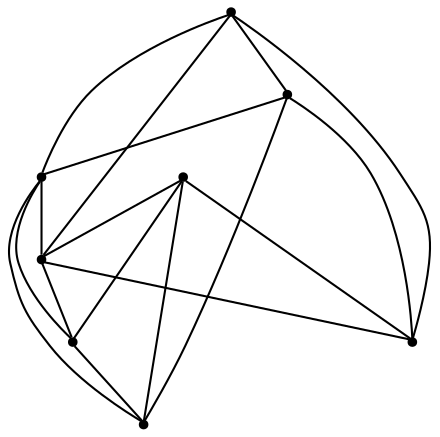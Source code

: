 graph {
  node [shape=point,comment="{\"directed\":false,\"doi\":\"10.1007/978-3-662-45803-7_26\",\"figure\":\"1 (1)\"}"]

  v0 [pos="1620.9199546802904,664.3979669027268"]
  v1 [pos="1601.501734600475,793.8615664992044"]
  v2 [pos="1565.2423273112477,720.0644776518732"]
  v3 [pos="1517.3317143902545,804.2170260099746"]
  v4 [pos="1488.8454930923422,739.4871345597218"]
  v5 [pos="1478.4839173185321,664.3979669027269"]
  v6 [pos="1440.931794399716,796.4503041536979"]
  v7 [pos="1412.4466229004006,862.4766000023824"]

  v0 -- v7 [id="-1",pos="1620.9199546802904,664.3979669027268 1648.609696964077,664.4561079046978 1648.609696964077,664.4561079046978 1648.609696964077,664.4561079046978 1648.609696964077,862.7933221564448 1648.609696964077,862.7933221564448 1648.609696964077,862.7933221564448 1412.4466229004006,862.4766000023824 1412.4466229004006,862.4766000023824 1412.4466229004006,862.4766000023824"]
  v0 -- v1 [id="-2",pos="1620.9199546802904,664.3979669027268 1620.735190127267,777.9697986464956 1620.735190127267,777.9697986464956 1620.735190127267,777.9697986464956 1601.501734600475,793.8615664992044 1601.501734600475,793.8615664992044 1601.501734600475,793.8615664992044"]
  v1 -- v2 [id="-3",pos="1601.501734600475,793.8615664992044 1601.3839026610126,758.9015219596314 1601.3839026610126,758.9015219596314 1601.3839026610126,758.9015219596314 1591.9353335455642,730.5699969259358 1591.9353335455642,730.5699969259358 1591.9353335455642,730.5699969259358 1565.2423273112477,720.0644776518732 1565.2423273112477,720.0644776518732 1565.2423273112477,720.0644776518732"]
  v0 -- v5 [id="-4",pos="1620.9199546802904,664.3979669027268 1601.3797034666256,626.6781967291224 1601.3797034666256,626.6781967291224 1601.3797034666256,626.6781967291224 1516.360141695027,626.6781967291224 1516.360141695027,626.6781967291224 1516.360141695027,626.6781967291224 1478.4839173185321,664.3979669027269 1478.4839173185321,664.3979669027269 1478.4839173185321,664.3979669027269"]
  v5 -- v7 [id="-5",pos="1478.4839173185321,664.3979669027269 1393.5590282931105,664.4561715162972 1393.5590282931105,664.4561715162972 1393.5590282931105,664.4561715162972 1393.5590282931105,853.3467451797665 1393.5590282931105,853.3467451797665 1393.5590282931105,853.3467451797665 1412.4466229004006,862.4766000023824 1412.4466229004006,862.4766000023824 1412.4466229004006,862.4766000023824"]
  v0 -- v2 [id="-7",pos="1620.9199546802904,664.3979669027268 1601.3797034666256,673.9029393277742 1601.3797034666256,673.9029393277742 1601.3797034666256,673.9029393277742 1573.0384498112971,692.7919585271615 1573.0384498112971,692.7919585271615 1573.0384498112971,692.7919585271615 1565.2423273112477,720.0644776518732 1565.2423273112477,720.0644776518732 1565.2423273112477,720.0644776518732"]
  v6 -- v3 [id="-8",pos="1440.931794399716,796.4503041536979 1469.1343473919626,806.1262645582832 1469.1343473919626,806.1262645582832 1469.1343473919626,806.1262645582832 1516.3642136410992,834.4577259803792 1516.3642136410992,834.4577259803792 1516.3642136410992,834.4577259803792 1517.3317143902545,804.2170260099746 1517.3317143902545,804.2170260099746 1517.3317143902545,804.2170260099746"]
  v1 -- v3 [id="-9",pos="1601.501734600475,793.8615664992044 1582.4910908728177,777.7906047706182 1582.4910908728177,777.7906047706182 1582.4910908728177,777.7906047706182 1535.2570254292941,796.6796239700053 1535.2570254292941,796.6796239700053 1535.2570254292941,796.6796239700053 1517.3317143902545,804.2170260099746 1517.3317143902545,804.2170260099746 1517.3317143902545,804.2170260099746"]
  v6 -- v5 [id="-10",pos="1440.931794399716,796.4503041536979 1450.2415356037675,768.3439641823403 1450.2415356037675,768.3439641823403 1450.2415356037675,768.3439641823403 1450.2415356037675,673.8986773506057 1450.2415356037675,673.8986773506057 1450.2415356037675,673.8986773506057 1478.4839173185321,664.3979669027269 1478.4839173185321,664.3979669027269 1478.4839173185321,664.3979669027269"]
  v2 -- v5 [id="-11",pos="1565.2423273112477,720.0644776518732 1563.5942071385505,683.345381550483 1563.5942071385505,683.345381550483 1563.5942071385505,683.345381550483 1516.360141695027,636.1206389518312 1516.360141695027,636.1206389518312 1516.360141695027,636.1206389518312 1478.4839173185321,664.3979669027269 1478.4839173185321,664.3979669027269 1478.4839173185321,664.3979669027269"]
  v5 -- v4 [id="-12",pos="1478.4839173185321,664.3979669027269 1488.0229599857705,692.7919585271615 1488.0229599857705,692.7919585271615 1488.0229599857705,692.7919585271615 1488.8454930923422,739.4871345597218 1488.8454930923422,739.4871345597218 1488.8454930923422,739.4871345597218"]
  v6 -- v4 [id="-13",pos="1440.931794399716,796.4503041536979 1469.1343473919626,787.2329833817274 1469.1343473919626,787.2329833817274 1469.1343473919626,787.2329833817274 1488.0271591801575,768.3439641823403 1488.0271591801575,768.3439641823403 1488.0271591801575,768.3439641823403 1488.8454930923422,739.4871345597218 1488.8454930923422,739.4871345597218 1488.8454930923422,739.4871345597218"]
  v2 -- v4 [id="-14",pos="1565.2423273112477,720.0644776518732 1554.1456380231023,692.7919585271615 1554.1456380231023,692.7919585271615 1554.1456380231023,692.7919585271615 1497.467329906832,721.123483560857 1497.467329906832,721.123483560857 1497.467329906832,721.123483560857 1488.8454930923422,739.4871345597218 1488.8454930923422,739.4871345597218 1488.8454930923422,739.4871345597218"]
  v2 -- v3 [id="-15",pos="1565.2423273112477,720.0644776518732 1535.2570254292941,730.5658621719664 1535.2570254292941,730.5658621719664 1535.2570254292941,730.5658621719664 1525.8085835621605,787.237245358896 1525.8085835621605,787.237245358896 1525.8085835621605,787.237245358896 1517.3317143902545,804.2170260099746 1517.3317143902545,804.2170260099746 1517.3317143902545,804.2170260099746"]
  v4 -- v3 [id="-16",pos="1488.8454930923422,739.4871345597218 1506.9157717739656,749.459143348522 1506.9157717739656,749.459143348522 1506.9157717739656,749.459143348522 1506.9157717739656,787.237245358896 1506.9157717739656,787.237245358896 1506.9157717739656,787.237245358896 1517.3317143902545,804.2170260099746 1517.3317143902545,804.2170260099746 1517.3317143902545,804.2170260099746"]
  v6 -- v7 [id="-6",pos="1440.931794399716,796.4503041536979 1431.0860832939197,824.8818266218555 1431.0860832939197,824.8818266218555 1431.0860832939197,824.8818266218555 1411.930630984072,834.8411767023491 1411.930630984072,834.8411767023491 1411.930630984072,834.8411767023491 1412.4466229004006,862.4766000023824 1412.4466229004006,862.4766000023824 1412.4466229004006,862.4766000023824"]
  v7 -- v1 [id="-17",pos="1412.4466229004006,862.4766000023824 1431.315384757107,852.3878639284436 1431.315384757107,852.3878639284436 1431.315384757107,852.3878639284436 1601.4129152767766,852.3878639284436 1601.4129152767766,852.3878639284436 1601.4129152767766,852.3878639284436 1601.501734600475,793.8615664992044 1601.501734600475,793.8615664992044 1601.501734600475,793.8615664992044"]
}